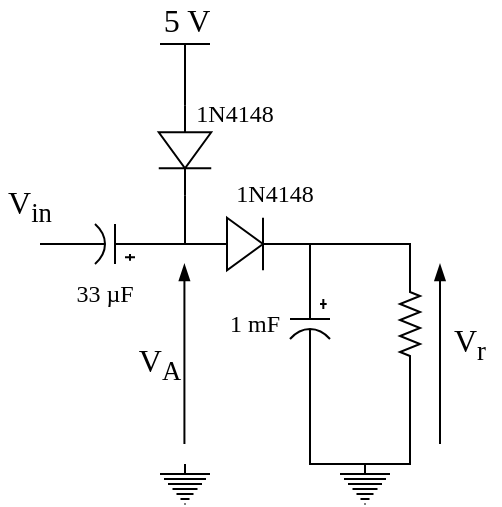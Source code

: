 <mxfile version="20.7.4" type="device"><diagram id="w51zfaZmjY4Urim1S8Zd" name="Page-1"><mxGraphModel dx="637" dy="707" grid="1" gridSize="10" guides="1" tooltips="1" connect="1" arrows="1" fold="1" page="1" pageScale="1" pageWidth="827" pageHeight="1169" math="0" shadow="0"><root><mxCell id="0"/><mxCell id="1" parent="0"/><mxCell id="JM39DEe3ExKSo1kenE-E-26" style="edgeStyle=orthogonalEdgeStyle;rounded=0;orthogonalLoop=1;jettySize=auto;html=1;exitX=1;exitY=0.5;exitDx=0;exitDy=0;entryX=1;entryY=0.5;entryDx=0;entryDy=0;entryPerimeter=0;fontFamily=Charter;fontSize=16;endArrow=none;endFill=0;" parent="1" target="JM39DEe3ExKSo1kenE-E-11" edge="1"><mxGeometry relative="1" as="geometry"><mxPoint x="410" y="580" as="sourcePoint"/></mxGeometry></mxCell><mxCell id="JM39DEe3ExKSo1kenE-E-33" style="edgeStyle=orthogonalEdgeStyle;rounded=0;orthogonalLoop=1;jettySize=auto;html=1;exitX=1;exitY=0.5;exitDx=0;exitDy=0;exitPerimeter=0;entryX=0.5;entryY=0;entryDx=0;entryDy=0;entryPerimeter=0;fontFamily=Charter;fontSize=16;endArrow=none;endFill=0;" parent="1" source="JM39DEe3ExKSo1kenE-E-8" target="JM39DEe3ExKSo1kenE-E-17" edge="1"><mxGeometry relative="1" as="geometry"><Array as="points"><mxPoint x="595" y="690"/></Array></mxGeometry></mxCell><mxCell id="JM39DEe3ExKSo1kenE-E-8" value="" style="pointerEvents=1;verticalLabelPosition=bottom;shadow=0;dashed=0;align=center;html=1;verticalAlign=top;shape=mxgraph.electrical.resistors.resistor_2;rotation=90;" parent="1" vertex="1"><mxGeometry x="570" y="615" width="50" height="10" as="geometry"/></mxCell><mxCell id="JM39DEe3ExKSo1kenE-E-11" value="" style="pointerEvents=1;verticalLabelPosition=bottom;shadow=0;dashed=0;align=center;html=1;verticalAlign=top;shape=mxgraph.electrical.capacitors.capacitor_3;rotation=-180;" parent="1" vertex="1"><mxGeometry x="420" y="570" width="50" height="20" as="geometry"/></mxCell><mxCell id="JM39DEe3ExKSo1kenE-E-32" style="edgeStyle=orthogonalEdgeStyle;rounded=0;orthogonalLoop=1;jettySize=auto;html=1;exitX=1;exitY=0.5;exitDx=0;exitDy=0;exitPerimeter=0;entryX=0.5;entryY=0;entryDx=0;entryDy=0;entryPerimeter=0;fontFamily=Charter;fontSize=16;endArrow=none;endFill=0;" parent="1" source="JM39DEe3ExKSo1kenE-E-12" target="JM39DEe3ExKSo1kenE-E-17" edge="1"><mxGeometry relative="1" as="geometry"><Array as="points"><mxPoint x="545" y="690"/></Array></mxGeometry></mxCell><mxCell id="JM39DEe3ExKSo1kenE-E-12" value="" style="pointerEvents=1;verticalLabelPosition=bottom;shadow=0;dashed=0;align=center;html=1;verticalAlign=top;shape=mxgraph.electrical.capacitors.capacitor_3;rotation=90;" parent="1" vertex="1"><mxGeometry x="520" y="610" width="50" height="20" as="geometry"/></mxCell><mxCell id="JM39DEe3ExKSo1kenE-E-28" style="edgeStyle=orthogonalEdgeStyle;rounded=0;orthogonalLoop=1;jettySize=auto;html=1;exitX=1;exitY=0.5;exitDx=0;exitDy=0;exitPerimeter=0;entryX=0;entryY=0.5;entryDx=0;entryDy=0;entryPerimeter=0;fontFamily=Charter;fontSize=16;endArrow=none;endFill=0;" parent="1" source="JM39DEe3ExKSo1kenE-E-14" target="JM39DEe3ExKSo1kenE-E-11" edge="1"><mxGeometry relative="1" as="geometry"><Array as="points"><mxPoint x="483" y="580"/></Array></mxGeometry></mxCell><mxCell id="JM39DEe3ExKSo1kenE-E-14" value="" style="pointerEvents=1;verticalLabelPosition=bottom;shadow=0;dashed=0;align=center;html=1;verticalAlign=top;shape=mxgraph.electrical.diodes.diode;fontFamily=Charter;fontSize=16;rotation=90;" parent="1" vertex="1"><mxGeometry x="460" y="520" width="45" height="26.25" as="geometry"/></mxCell><mxCell id="JM39DEe3ExKSo1kenE-E-29" style="edgeStyle=orthogonalEdgeStyle;rounded=0;orthogonalLoop=1;jettySize=auto;html=1;exitX=0;exitY=0.5;exitDx=0;exitDy=0;exitPerimeter=0;fontFamily=Charter;fontSize=16;endArrow=none;endFill=0;" parent="1" source="JM39DEe3ExKSo1kenE-E-15" edge="1"><mxGeometry relative="1" as="geometry"><mxPoint x="470" y="579.889" as="targetPoint"/></mxGeometry></mxCell><mxCell id="JM39DEe3ExKSo1kenE-E-30" style="edgeStyle=orthogonalEdgeStyle;rounded=0;orthogonalLoop=1;jettySize=auto;html=1;exitX=1;exitY=0.5;exitDx=0;exitDy=0;exitPerimeter=0;entryX=0;entryY=0.5;entryDx=0;entryDy=0;entryPerimeter=0;fontFamily=Charter;fontSize=16;endArrow=none;endFill=0;" parent="1" source="JM39DEe3ExKSo1kenE-E-15" target="JM39DEe3ExKSo1kenE-E-12" edge="1"><mxGeometry relative="1" as="geometry"/></mxCell><mxCell id="JM39DEe3ExKSo1kenE-E-31" style="edgeStyle=orthogonalEdgeStyle;rounded=0;orthogonalLoop=1;jettySize=auto;html=1;exitX=1;exitY=0.5;exitDx=0;exitDy=0;exitPerimeter=0;entryX=0;entryY=0.5;entryDx=0;entryDy=0;entryPerimeter=0;fontFamily=Charter;fontSize=16;endArrow=none;endFill=0;" parent="1" source="JM39DEe3ExKSo1kenE-E-15" target="JM39DEe3ExKSo1kenE-E-8" edge="1"><mxGeometry relative="1" as="geometry"><Array as="points"><mxPoint x="595" y="580"/></Array></mxGeometry></mxCell><mxCell id="JM39DEe3ExKSo1kenE-E-15" value="" style="pointerEvents=1;verticalLabelPosition=bottom;shadow=0;dashed=0;align=center;html=1;verticalAlign=top;shape=mxgraph.electrical.diodes.diode;fontFamily=Charter;fontSize=16;rotation=0;" parent="1" vertex="1"><mxGeometry x="490" y="566.88" width="45" height="26.25" as="geometry"/></mxCell><mxCell id="JM39DEe3ExKSo1kenE-E-17" value="" style="pointerEvents=1;verticalLabelPosition=bottom;shadow=0;dashed=0;align=center;html=1;verticalAlign=top;shape=mxgraph.electrical.signal_sources.protective_earth;fontFamily=Charter;fontSize=16;" parent="1" vertex="1"><mxGeometry x="560" y="690" width="25" height="20" as="geometry"/></mxCell><mxCell id="JM39DEe3ExKSo1kenE-E-16" value="5 V" style="verticalLabelPosition=top;verticalAlign=bottom;shape=mxgraph.electrical.signal_sources.vdd;shadow=0;dashed=0;align=center;strokeWidth=1;fontSize=16;html=1;flipV=1;fontFamily=Charter;" parent="1" vertex="1"><mxGeometry x="470" y="480" width="25" height="20" as="geometry"/></mxCell><mxCell id="JM39DEe3ExKSo1kenE-E-34" value="" style="edgeStyle=orthogonalEdgeStyle;rounded=0;orthogonalLoop=1;jettySize=auto;html=1;exitX=0;exitY=0.5;exitDx=0;exitDy=0;exitPerimeter=0;entryX=0.5;entryY=0;entryDx=0;entryDy=0;entryPerimeter=0;fontFamily=Charter;fontSize=16;endArrow=none;endFill=0;" parent="1" source="JM39DEe3ExKSo1kenE-E-14" target="JM39DEe3ExKSo1kenE-E-16" edge="1"><mxGeometry relative="1" as="geometry"><mxPoint x="482.5" y="510.625" as="sourcePoint"/><mxPoint x="255" y="490" as="targetPoint"/><Array as="points"><mxPoint x="482" y="480"/><mxPoint x="483" y="500"/></Array></mxGeometry></mxCell><mxCell id="JM39DEe3ExKSo1kenE-E-46" value="" style="endArrow=blockThin;html=1;rounded=0;fontFamily=Charter;fontSize=12;endFill=1;" parent="1" edge="1"><mxGeometry width="50" height="50" relative="1" as="geometry"><mxPoint x="610" y="680" as="sourcePoint"/><mxPoint x="610" y="590" as="targetPoint"/></mxGeometry></mxCell><mxCell id="JM39DEe3ExKSo1kenE-E-47" value="V&lt;sub&gt;r&lt;/sub&gt;" style="text;html=1;strokeColor=none;fillColor=none;align=center;verticalAlign=middle;whiteSpace=wrap;rounded=0;fontFamily=Charter;fontSize=16;" parent="1" vertex="1"><mxGeometry x="610" y="615" width="30" height="30" as="geometry"/></mxCell><mxCell id="JM39DEe3ExKSo1kenE-E-51" value="33 µF" style="text;html=1;strokeColor=none;fillColor=none;align=center;verticalAlign=middle;whiteSpace=wrap;rounded=0;fontFamily=Charter;fontSize=12;" parent="1" vertex="1"><mxGeometry x="425" y="590" width="35" height="30" as="geometry"/></mxCell><mxCell id="JM39DEe3ExKSo1kenE-E-53" value="1 mF" style="text;html=1;strokeColor=none;fillColor=none;align=center;verticalAlign=middle;whiteSpace=wrap;rounded=0;fontFamily=Charter;fontSize=12;" parent="1" vertex="1"><mxGeometry x="500" y="605" width="35" height="30" as="geometry"/></mxCell><mxCell id="JM39DEe3ExKSo1kenE-E-54" value="1N4148" style="text;html=1;strokeColor=none;fillColor=none;align=center;verticalAlign=middle;whiteSpace=wrap;rounded=0;fontFamily=Charter;fontSize=12;" parent="1" vertex="1"><mxGeometry x="485" y="500" width="45" height="30" as="geometry"/></mxCell><mxCell id="JM39DEe3ExKSo1kenE-E-55" value="1N4148" style="text;html=1;strokeColor=none;fillColor=none;align=center;verticalAlign=middle;whiteSpace=wrap;rounded=0;fontFamily=Charter;fontSize=12;" parent="1" vertex="1"><mxGeometry x="505" y="540" width="45" height="30" as="geometry"/></mxCell><mxCell id="WQH_l53KHMSfI2Kh5S86-2" value="V&lt;sub&gt;in&lt;/sub&gt;" style="text;html=1;strokeColor=none;fillColor=none;align=center;verticalAlign=middle;whiteSpace=wrap;rounded=0;fontFamily=Charter;fontSize=16;" vertex="1" parent="1"><mxGeometry x="390" y="546.25" width="30" height="30" as="geometry"/></mxCell><mxCell id="WQH_l53KHMSfI2Kh5S86-3" value="" style="endArrow=blockThin;html=1;rounded=0;fontFamily=Charter;fontSize=12;endFill=1;" edge="1" parent="1"><mxGeometry width="50" height="50" relative="1" as="geometry"><mxPoint x="482.21" y="680" as="sourcePoint"/><mxPoint x="482.21" y="590" as="targetPoint"/></mxGeometry></mxCell><mxCell id="WQH_l53KHMSfI2Kh5S86-4" value="" style="pointerEvents=1;verticalLabelPosition=bottom;shadow=0;dashed=0;align=center;html=1;verticalAlign=top;shape=mxgraph.electrical.signal_sources.protective_earth;fontFamily=Charter;fontSize=16;" vertex="1" parent="1"><mxGeometry x="470" y="690" width="25" height="20" as="geometry"/></mxCell><mxCell id="WQH_l53KHMSfI2Kh5S86-5" value="V&lt;sub&gt;A&lt;/sub&gt;" style="text;html=1;strokeColor=none;fillColor=none;align=center;verticalAlign=middle;whiteSpace=wrap;rounded=0;fontFamily=Charter;fontSize=16;" vertex="1" parent="1"><mxGeometry x="455" y="625" width="30" height="30" as="geometry"/></mxCell></root></mxGraphModel></diagram></mxfile>